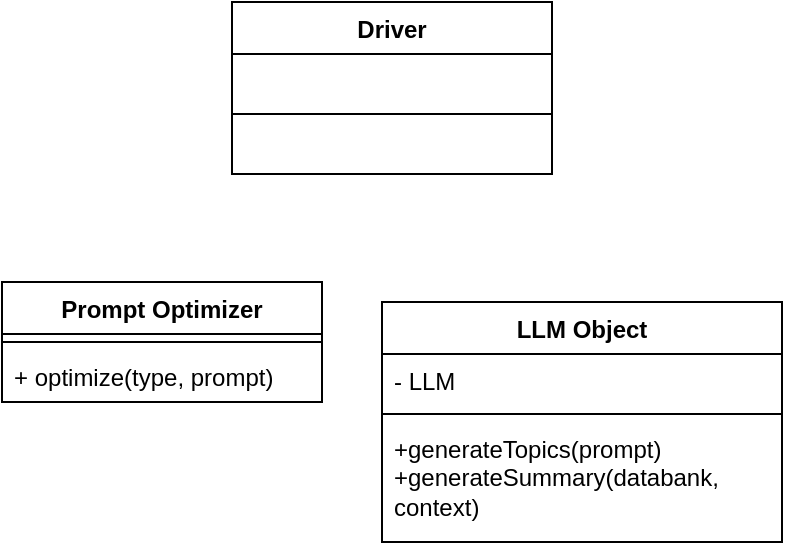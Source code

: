 <mxfile version="26.0.10">
  <diagram name="Page-1" id="gktt8ITyEU8gneiZX_eg">
    <mxGraphModel dx="724" dy="385" grid="1" gridSize="10" guides="1" tooltips="1" connect="1" arrows="1" fold="1" page="1" pageScale="1" pageWidth="850" pageHeight="1100" math="0" shadow="0">
      <root>
        <mxCell id="0" />
        <mxCell id="1" parent="0" />
        <mxCell id="ZxNMx-qVUyDdF1-_XrNt-1" value="Driver" style="swimlane;fontStyle=1;align=center;verticalAlign=top;childLayout=stackLayout;horizontal=1;startSize=26;horizontalStack=0;resizeParent=1;resizeParentMax=0;resizeLast=0;collapsible=1;marginBottom=0;whiteSpace=wrap;html=1;" vertex="1" parent="1">
          <mxGeometry x="345" y="120" width="160" height="86" as="geometry" />
        </mxCell>
        <mxCell id="ZxNMx-qVUyDdF1-_XrNt-2" value="&lt;div&gt;&amp;nbsp; &lt;br&gt;&lt;/div&gt;&lt;div&gt;&lt;br&gt;&lt;/div&gt;" style="text;strokeColor=none;fillColor=none;align=left;verticalAlign=top;spacingLeft=4;spacingRight=4;overflow=hidden;rotatable=0;points=[[0,0.5],[1,0.5]];portConstraint=eastwest;whiteSpace=wrap;html=1;" vertex="1" parent="ZxNMx-qVUyDdF1-_XrNt-1">
          <mxGeometry y="26" width="160" height="26" as="geometry" />
        </mxCell>
        <mxCell id="ZxNMx-qVUyDdF1-_XrNt-3" value="" style="line;strokeWidth=1;fillColor=none;align=left;verticalAlign=middle;spacingTop=-1;spacingLeft=3;spacingRight=3;rotatable=0;labelPosition=right;points=[];portConstraint=eastwest;strokeColor=inherit;" vertex="1" parent="ZxNMx-qVUyDdF1-_XrNt-1">
          <mxGeometry y="52" width="160" height="8" as="geometry" />
        </mxCell>
        <mxCell id="ZxNMx-qVUyDdF1-_XrNt-4" value="&lt;div&gt;&lt;br&gt;&lt;/div&gt;&lt;div&gt;&lt;br&gt;&lt;/div&gt;" style="text;strokeColor=none;fillColor=none;align=left;verticalAlign=top;spacingLeft=4;spacingRight=4;overflow=hidden;rotatable=0;points=[[0,0.5],[1,0.5]];portConstraint=eastwest;whiteSpace=wrap;html=1;" vertex="1" parent="ZxNMx-qVUyDdF1-_XrNt-1">
          <mxGeometry y="60" width="160" height="26" as="geometry" />
        </mxCell>
        <mxCell id="ZxNMx-qVUyDdF1-_XrNt-9" value="Prompt Optimizer" style="swimlane;fontStyle=1;align=center;verticalAlign=top;childLayout=stackLayout;horizontal=1;startSize=26;horizontalStack=0;resizeParent=1;resizeParentMax=0;resizeLast=0;collapsible=1;marginBottom=0;whiteSpace=wrap;html=1;" vertex="1" parent="1">
          <mxGeometry x="230" y="260" width="160" height="60" as="geometry" />
        </mxCell>
        <mxCell id="ZxNMx-qVUyDdF1-_XrNt-11" value="" style="line;strokeWidth=1;fillColor=none;align=left;verticalAlign=middle;spacingTop=-1;spacingLeft=3;spacingRight=3;rotatable=0;labelPosition=right;points=[];portConstraint=eastwest;strokeColor=inherit;" vertex="1" parent="ZxNMx-qVUyDdF1-_XrNt-9">
          <mxGeometry y="26" width="160" height="8" as="geometry" />
        </mxCell>
        <mxCell id="ZxNMx-qVUyDdF1-_XrNt-12" value="+ optimize(type, prompt)" style="text;strokeColor=none;fillColor=none;align=left;verticalAlign=top;spacingLeft=4;spacingRight=4;overflow=hidden;rotatable=0;points=[[0,0.5],[1,0.5]];portConstraint=eastwest;whiteSpace=wrap;html=1;" vertex="1" parent="ZxNMx-qVUyDdF1-_XrNt-9">
          <mxGeometry y="34" width="160" height="26" as="geometry" />
        </mxCell>
        <mxCell id="ZxNMx-qVUyDdF1-_XrNt-13" value="LLM Object" style="swimlane;fontStyle=1;align=center;verticalAlign=top;childLayout=stackLayout;horizontal=1;startSize=26;horizontalStack=0;resizeParent=1;resizeParentMax=0;resizeLast=0;collapsible=1;marginBottom=0;whiteSpace=wrap;html=1;" vertex="1" parent="1">
          <mxGeometry x="420" y="270" width="200" height="120" as="geometry" />
        </mxCell>
        <mxCell id="ZxNMx-qVUyDdF1-_XrNt-14" value="- LLM" style="text;strokeColor=none;fillColor=none;align=left;verticalAlign=top;spacingLeft=4;spacingRight=4;overflow=hidden;rotatable=0;points=[[0,0.5],[1,0.5]];portConstraint=eastwest;whiteSpace=wrap;html=1;" vertex="1" parent="ZxNMx-qVUyDdF1-_XrNt-13">
          <mxGeometry y="26" width="200" height="26" as="geometry" />
        </mxCell>
        <mxCell id="ZxNMx-qVUyDdF1-_XrNt-15" value="" style="line;strokeWidth=1;fillColor=none;align=left;verticalAlign=middle;spacingTop=-1;spacingLeft=3;spacingRight=3;rotatable=0;labelPosition=right;points=[];portConstraint=eastwest;strokeColor=inherit;" vertex="1" parent="ZxNMx-qVUyDdF1-_XrNt-13">
          <mxGeometry y="52" width="200" height="8" as="geometry" />
        </mxCell>
        <mxCell id="ZxNMx-qVUyDdF1-_XrNt-16" value="&lt;div&gt;+generateTopics(prompt)&lt;/div&gt;&lt;div&gt;+generateSummary(databank, context)&lt;/div&gt;" style="text;strokeColor=none;fillColor=none;align=left;verticalAlign=top;spacingLeft=4;spacingRight=4;overflow=hidden;rotatable=0;points=[[0,0.5],[1,0.5]];portConstraint=eastwest;whiteSpace=wrap;html=1;" vertex="1" parent="ZxNMx-qVUyDdF1-_XrNt-13">
          <mxGeometry y="60" width="200" height="60" as="geometry" />
        </mxCell>
      </root>
    </mxGraphModel>
  </diagram>
</mxfile>
